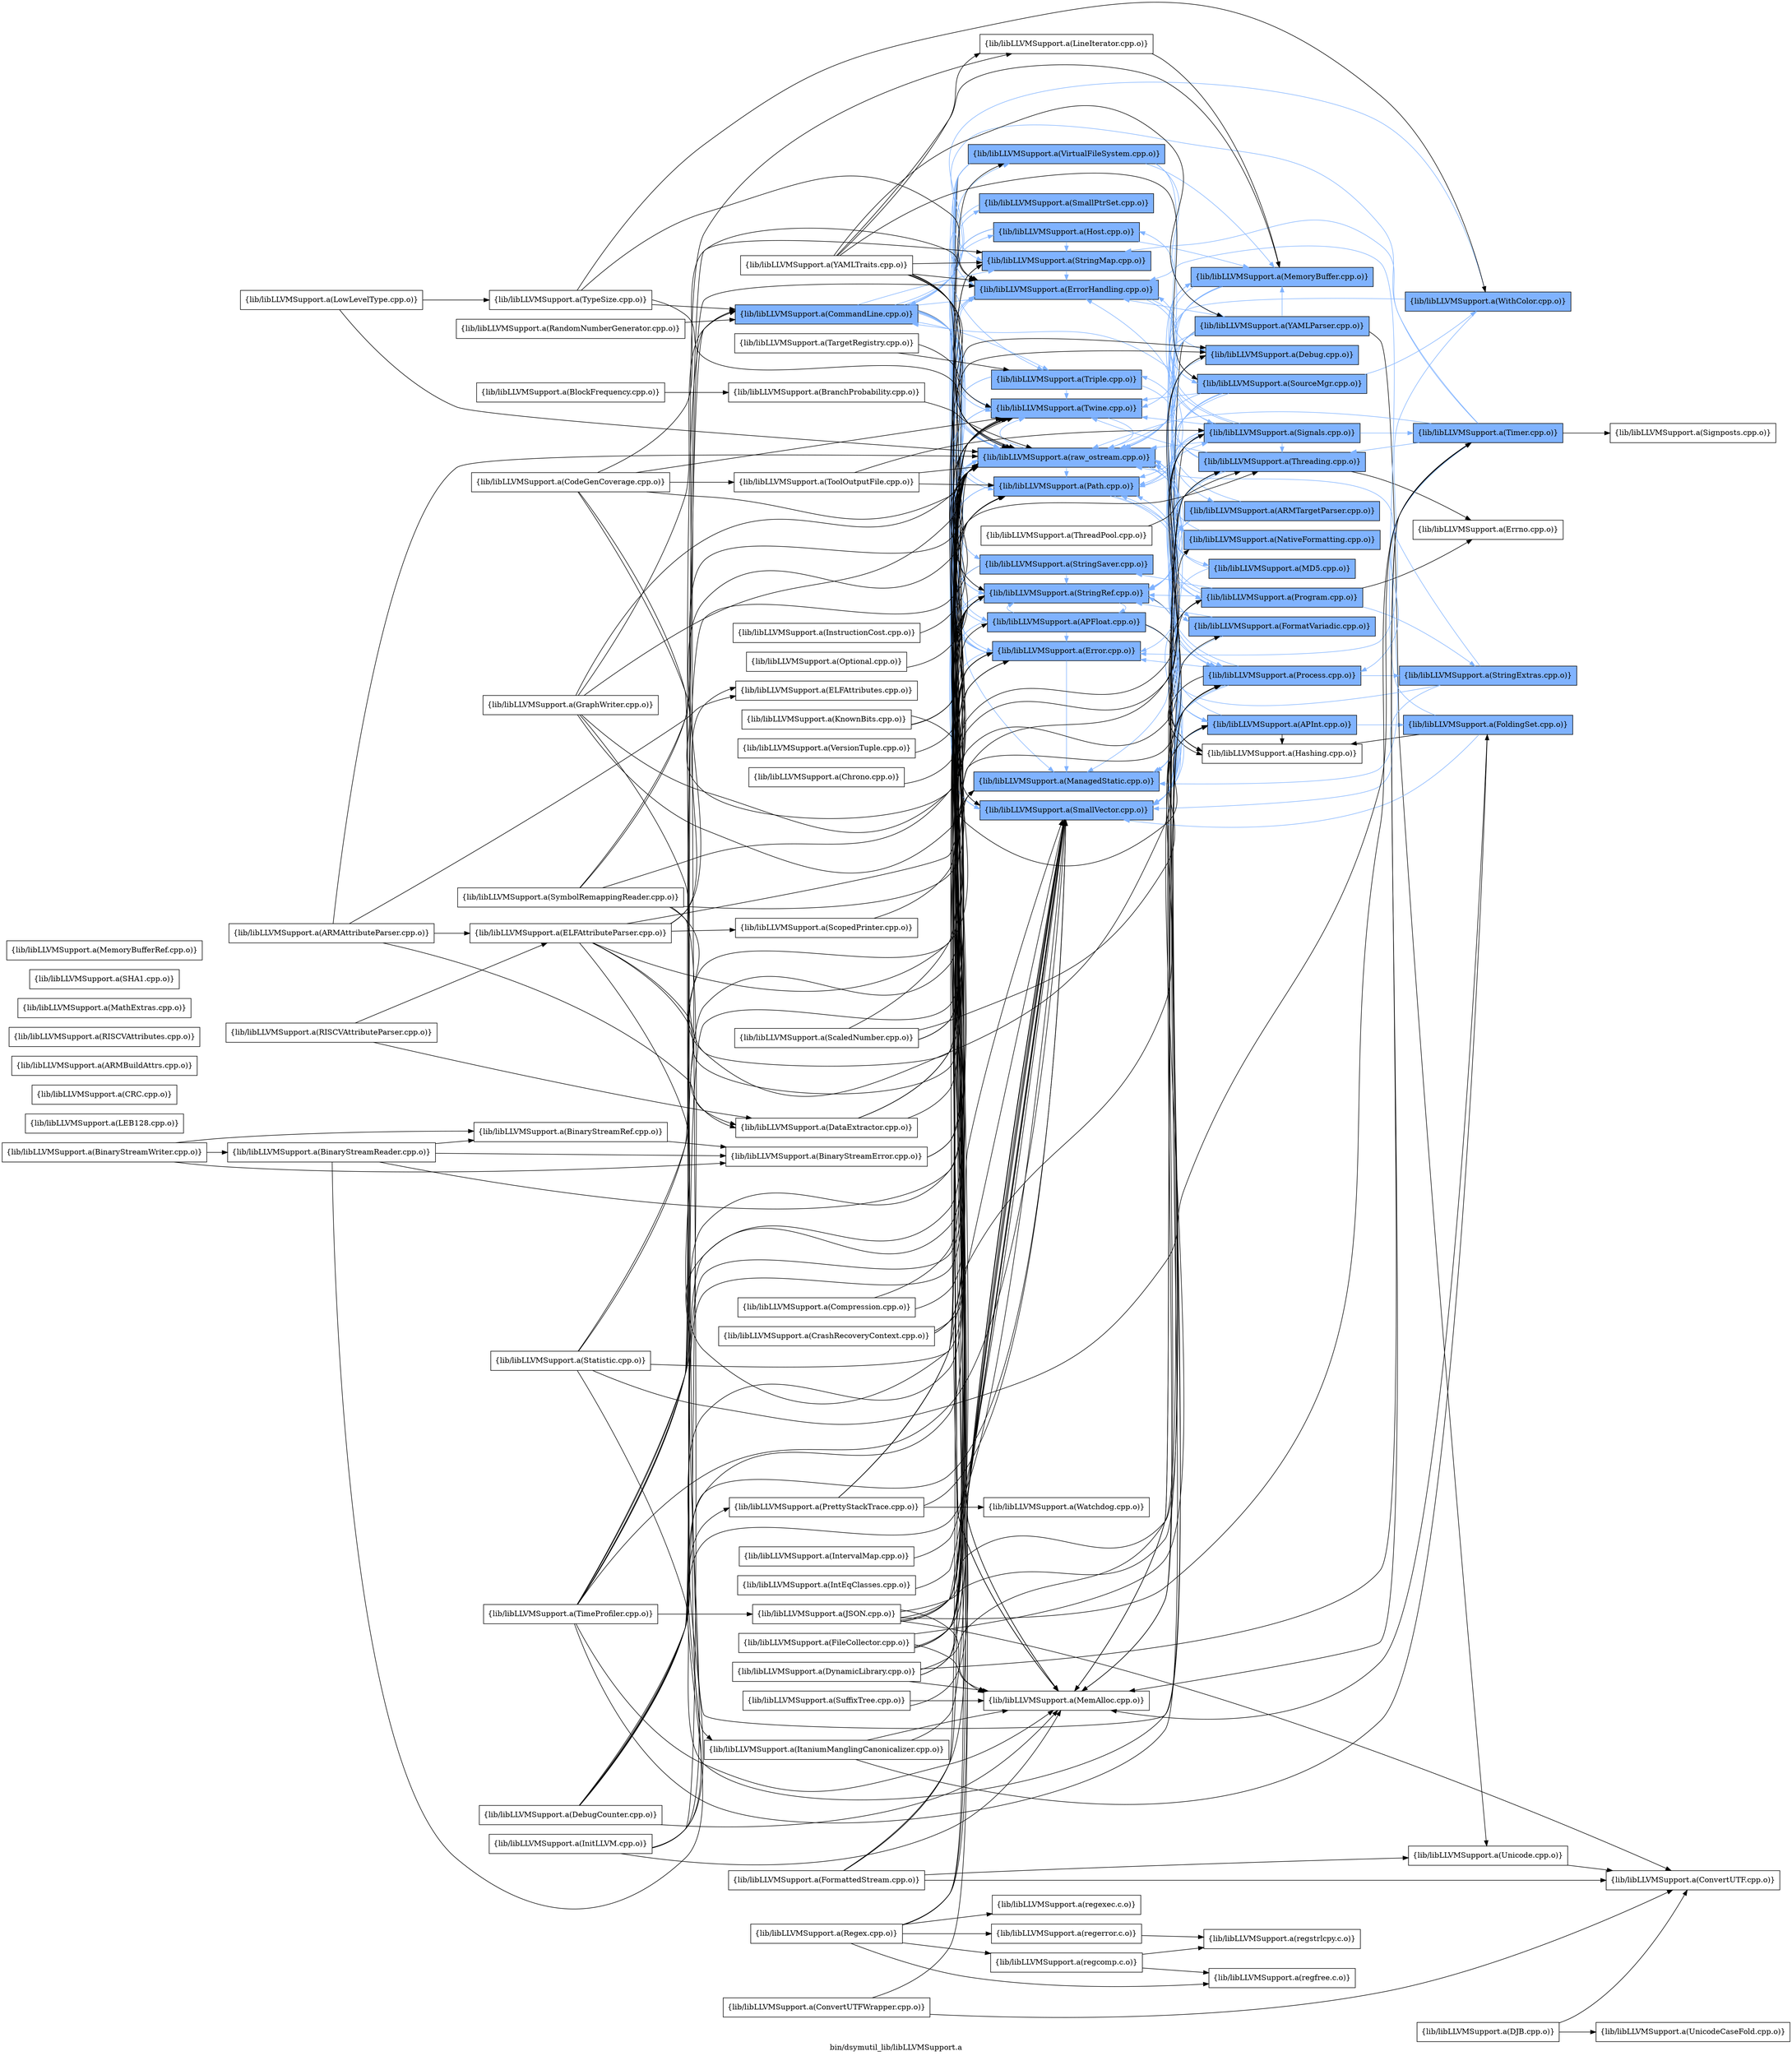 digraph "bin/dsymutil_lib/libLLVMSupport.a" {
	label="bin/dsymutil_lib/libLLVMSupport.a";
	rankdir=LR;
	{ rank=same; Node0x5624faff5dd8;  }
	{ rank=same; Node0x5624fb008b18; Node0x5624faffcb38; Node0x5624faffbcd8; Node0x5624fb003848; Node0x5624fb004658; Node0x5624fafea7a8; Node0x5624faff3ee8; Node0x5624faff26d8; Node0x5624faff2048; Node0x5624faff22c8; Node0x5624faff5428; Node0x5624faff46b8; Node0x5624faff0d88; Node0x5624faff3858; Node0x5624fb009a68; Node0x5624fb009428;  }
	{ rank=same; Node0x5624fb008988; Node0x5624faff8bc8; Node0x5624faffe708; Node0x5624faff58d8; Node0x5624faff6e18; Node0x5624faff4ca8; Node0x5624fb004978; Node0x5624faff4118; Node0x5624faff2778; Node0x5624faff7cc8; Node0x5624fb005be8; Node0x5624fb008d98; Node0x5624faff4b18; Node0x5624fb004f68;  }
	{ rank=same; Node0x5624faff7598; Node0x5624faff90c8; Node0x5624faff51f8; Node0x5624faff2908; Node0x5624faff6008; Node0x5624faff38f8;  }
	{ rank=same; Node0x5624faff5dd8;  }
	{ rank=same; Node0x5624fb008b18; Node0x5624faffcb38; Node0x5624faffbcd8; Node0x5624fb003848; Node0x5624fb004658; Node0x5624fafea7a8; Node0x5624faff3ee8; Node0x5624faff26d8; Node0x5624faff2048; Node0x5624faff22c8; Node0x5624faff5428; Node0x5624faff46b8; Node0x5624faff0d88; Node0x5624faff3858; Node0x5624fb009a68; Node0x5624fb009428;  }
	{ rank=same; Node0x5624fb008988; Node0x5624faff8bc8; Node0x5624faffe708; Node0x5624faff58d8; Node0x5624faff6e18; Node0x5624faff4ca8; Node0x5624fb004978; Node0x5624faff4118; Node0x5624faff2778; Node0x5624faff7cc8; Node0x5624fb005be8; Node0x5624fb008d98; Node0x5624faff4b18; Node0x5624fb004f68;  }
	{ rank=same; Node0x5624faff7598; Node0x5624faff90c8; Node0x5624faff51f8; Node0x5624faff2908; Node0x5624faff6008; Node0x5624faff38f8;  }

	Node0x5624faff5dd8 [shape=record,shape=box,group=1,style=filled,fillcolor="0.600000 0.5 1",label="{lib/libLLVMSupport.a(CommandLine.cpp.o)}"];
	Node0x5624faff5dd8 -> Node0x5624fb008b18[color="0.600000 0.5 1"];
	Node0x5624faff5dd8 -> Node0x5624faffcb38[color="0.600000 0.5 1"];
	Node0x5624faff5dd8 -> Node0x5624faffbcd8[color="0.600000 0.5 1"];
	Node0x5624faff5dd8 -> Node0x5624fb003848[color="0.600000 0.5 1"];
	Node0x5624faff5dd8 -> Node0x5624fb004658;
	Node0x5624faff5dd8 -> Node0x5624fafea7a8[color="0.600000 0.5 1"];
	Node0x5624faff5dd8 -> Node0x5624faff3ee8[color="0.600000 0.5 1"];
	Node0x5624faff5dd8 -> Node0x5624faff26d8[color="0.600000 0.5 1"];
	Node0x5624faff5dd8 -> Node0x5624faff2048[color="0.600000 0.5 1"];
	Node0x5624faff5dd8 -> Node0x5624faff22c8[color="0.600000 0.5 1"];
	Node0x5624faff5dd8 -> Node0x5624faff5428[color="0.600000 0.5 1"];
	Node0x5624faff5dd8 -> Node0x5624faff46b8[color="0.600000 0.5 1"];
	Node0x5624faff5dd8 -> Node0x5624faff0d88[color="0.600000 0.5 1"];
	Node0x5624faff5dd8 -> Node0x5624faff3858[color="0.600000 0.5 1"];
	Node0x5624faff5dd8 -> Node0x5624fb009a68[color="0.600000 0.5 1"];
	Node0x5624faff5dd8 -> Node0x5624fb009428[color="0.600000 0.5 1"];
	Node0x5624faffcb38 [shape=record,shape=box,group=1,style=filled,fillcolor="0.600000 0.5 1",label="{lib/libLLVMSupport.a(Error.cpp.o)}"];
	Node0x5624faffcb38 -> Node0x5624faffbcd8[color="0.600000 0.5 1"];
	Node0x5624faffcb38 -> Node0x5624fb003848[color="0.600000 0.5 1"];
	Node0x5624faffcb38 -> Node0x5624faff3ee8[color="0.600000 0.5 1"];
	Node0x5624faffcb38 -> Node0x5624faff46b8[color="0.600000 0.5 1"];
	Node0x5624faffcb38 -> Node0x5624faff3858[color="0.600000 0.5 1"];
	Node0x5624fafefac8 [shape=record,shape=box,group=0,label="{lib/libLLVMSupport.a(InitLLVM.cpp.o)}"];
	Node0x5624fafefac8 -> Node0x5624faffbcd8;
	Node0x5624fafefac8 -> Node0x5624fb003848;
	Node0x5624fafefac8 -> Node0x5624fb004658;
	Node0x5624fafefac8 -> Node0x5624fb006a98;
	Node0x5624fafefac8 -> Node0x5624faff58d8;
	Node0x5624fb004658 [shape=record,shape=box,group=0,label="{lib/libLLVMSupport.a(MemAlloc.cpp.o)}"];
	Node0x5624faff3ee8 [shape=record,shape=box,group=1,style=filled,fillcolor="0.600000 0.5 1",label="{lib/libLLVMSupport.a(SmallVector.cpp.o)}"];
	Node0x5624faff3ee8 -> Node0x5624faffbcd8[color="0.600000 0.5 1"];
	Node0x5624faff38f8 [shape=record,shape=box,group=1,style=filled,fillcolor="0.600000 0.5 1",label="{lib/libLLVMSupport.a(StringExtras.cpp.o)}"];
	Node0x5624faff38f8 -> Node0x5624faff3ee8[color="0.600000 0.5 1"];
	Node0x5624faff38f8 -> Node0x5624faff22c8[color="0.600000 0.5 1"];
	Node0x5624faff38f8 -> Node0x5624faff3858[color="0.600000 0.5 1"];
	Node0x5624faff22c8 [shape=record,shape=box,group=1,style=filled,fillcolor="0.600000 0.5 1",label="{lib/libLLVMSupport.a(StringRef.cpp.o)}"];
	Node0x5624faff22c8 -> Node0x5624fb008b18[color="0.600000 0.5 1"];
	Node0x5624faff22c8 -> Node0x5624fb008988[color="0.600000 0.5 1"];
	Node0x5624faff22c8 -> Node0x5624faffcb38[color="0.600000 0.5 1"];
	Node0x5624faff22c8 -> Node0x5624faff8bc8;
	Node0x5624faff22c8 -> Node0x5624faff3ee8[color="0.600000 0.5 1"];
	Node0x5624faff6f58 [shape=record,shape=box,group=0,label="{lib/libLLVMSupport.a(ThreadPool.cpp.o)}"];
	Node0x5624faff6f58 -> Node0x5624faff6e18;
	Node0x5624faff5428 [shape=record,shape=box,group=1,style=filled,fillcolor="0.600000 0.5 1",label="{lib/libLLVMSupport.a(Triple.cpp.o)}"];
	Node0x5624faff5428 -> Node0x5624faff3ee8[color="0.600000 0.5 1"];
	Node0x5624faff5428 -> Node0x5624faff22c8[color="0.600000 0.5 1"];
	Node0x5624faff5428 -> Node0x5624faff4ca8[color="0.600000 0.5 1"];
	Node0x5624faff5428 -> Node0x5624faff46b8[color="0.600000 0.5 1"];
	Node0x5624faff46b8 [shape=record,shape=box,group=1,style=filled,fillcolor="0.600000 0.5 1",label="{lib/libLLVMSupport.a(Twine.cpp.o)}"];
	Node0x5624faff46b8 -> Node0x5624faff3ee8[color="0.600000 0.5 1"];
	Node0x5624faff46b8 -> Node0x5624faff3858[color="0.600000 0.5 1"];
	Node0x5624faff0d88 [shape=record,shape=box,group=1,style=filled,fillcolor="0.600000 0.5 1",label="{lib/libLLVMSupport.a(VirtualFileSystem.cpp.o)}"];
	Node0x5624faff0d88 -> Node0x5624faffcb38[color="0.600000 0.5 1"];
	Node0x5624faff0d88 -> Node0x5624fb004658;
	Node0x5624faff0d88 -> Node0x5624fb004978[color="0.600000 0.5 1"];
	Node0x5624faff0d88 -> Node0x5624faff3ee8[color="0.600000 0.5 1"];
	Node0x5624faff0d88 -> Node0x5624faff4118[color="0.600000 0.5 1"];
	Node0x5624faff0d88 -> Node0x5624faff26d8[color="0.600000 0.5 1"];
	Node0x5624faff0d88 -> Node0x5624faff22c8[color="0.600000 0.5 1"];
	Node0x5624faff0d88 -> Node0x5624faff46b8[color="0.600000 0.5 1"];
	Node0x5624faff0d88 -> Node0x5624faff2778[color="0.600000 0.5 1"];
	Node0x5624faff0d88 -> Node0x5624faff3858[color="0.600000 0.5 1"];
	Node0x5624faff0d88 -> Node0x5624fb009428[color="0.600000 0.5 1"];
	Node0x5624faff2908 [shape=record,shape=box,group=1,style=filled,fillcolor="0.600000 0.5 1",label="{lib/libLLVMSupport.a(WithColor.cpp.o)}"];
	Node0x5624faff2908 -> Node0x5624faff5dd8[color="0.600000 0.5 1"];
	Node0x5624faff2908 -> Node0x5624faffcb38[color="0.600000 0.5 1"];
	Node0x5624faff2908 -> Node0x5624faff3858[color="0.600000 0.5 1"];
	Node0x5624faff3858 [shape=record,shape=box,group=1,style=filled,fillcolor="0.600000 0.5 1",label="{lib/libLLVMSupport.a(raw_ostream.cpp.o)}"];
	Node0x5624faff3858 -> Node0x5624faffcb38[color="0.600000 0.5 1"];
	Node0x5624faff3858 -> Node0x5624faffbcd8[color="0.600000 0.5 1"];
	Node0x5624faff3858 -> Node0x5624faff7cc8[color="0.600000 0.5 1"];
	Node0x5624faff3858 -> Node0x5624fb005be8[color="0.600000 0.5 1"];
	Node0x5624faff3858 -> Node0x5624faff3ee8[color="0.600000 0.5 1"];
	Node0x5624faff3858 -> Node0x5624faff46b8[color="0.600000 0.5 1"];
	Node0x5624faff3858 -> Node0x5624fb009428[color="0.600000 0.5 1"];
	Node0x5624faff3858 -> Node0x5624fb008d98[color="0.600000 0.5 1"];
	Node0x5624faff3858 -> Node0x5624faff4b18[color="0.600000 0.5 1"];
	Node0x5624fb009428 [shape=record,shape=box,group=1,style=filled,fillcolor="0.600000 0.5 1",label="{lib/libLLVMSupport.a(Path.cpp.o)}"];
	Node0x5624fb009428 -> Node0x5624faffcb38[color="0.600000 0.5 1"];
	Node0x5624fb009428 -> Node0x5624fb004f68[color="0.600000 0.5 1"];
	Node0x5624fb009428 -> Node0x5624faff3ee8[color="0.600000 0.5 1"];
	Node0x5624fb009428 -> Node0x5624faff22c8[color="0.600000 0.5 1"];
	Node0x5624fb009428 -> Node0x5624faff46b8[color="0.600000 0.5 1"];
	Node0x5624fb009428 -> Node0x5624fb008d98[color="0.600000 0.5 1"];
	Node0x5624fb009428 -> Node0x5624faff58d8[color="0.600000 0.5 1"];
	Node0x5624faff6788 [shape=record,shape=box,group=0,label="{lib/libLLVMSupport.a(Chrono.cpp.o)}"];
	Node0x5624faff6788 -> Node0x5624faff3858;
	Node0x5624faff8bc8 [shape=record,shape=box,group=0,label="{lib/libLLVMSupport.a(Hashing.cpp.o)}"];
	Node0x5624fb004978 [shape=record,shape=box,group=1,style=filled,fillcolor="0.600000 0.5 1",label="{lib/libLLVMSupport.a(MemoryBuffer.cpp.o)}"];
	Node0x5624fb004978 -> Node0x5624faffcb38[color="0.600000 0.5 1"];
	Node0x5624fb004978 -> Node0x5624faff3ee8[color="0.600000 0.5 1"];
	Node0x5624fb004978 -> Node0x5624faff46b8[color="0.600000 0.5 1"];
	Node0x5624fb004978 -> Node0x5624fb009428[color="0.600000 0.5 1"];
	Node0x5624fb004978 -> Node0x5624fb008d98[color="0.600000 0.5 1"];
	Node0x5624fb004978 -> Node0x5624faff4b18[color="0.600000 0.5 1"];
	Node0x5624faff26d8 [shape=record,shape=box,group=1,style=filled,fillcolor="0.600000 0.5 1",label="{lib/libLLVMSupport.a(StringMap.cpp.o)}"];
	Node0x5624faff26d8 -> Node0x5624faffbcd8[color="0.600000 0.5 1"];
	Node0x5624faff4208 [shape=record,shape=box,group=0,label="{lib/libLLVMSupport.a(YAMLTraits.cpp.o)}"];
	Node0x5624faff4208 -> Node0x5624faffbcd8;
	Node0x5624faff4208 -> Node0x5624fb0026c8;
	Node0x5624faff4208 -> Node0x5624fb004658;
	Node0x5624faff4208 -> Node0x5624fb004978;
	Node0x5624faff4208 -> Node0x5624faff3ee8;
	Node0x5624faff4208 -> Node0x5624faff4118;
	Node0x5624faff4208 -> Node0x5624faff26d8;
	Node0x5624faff4208 -> Node0x5624faff22c8;
	Node0x5624faff4208 -> Node0x5624faff46b8;
	Node0x5624faff4208 -> Node0x5624faff2778;
	Node0x5624faff4208 -> Node0x5624faff3858;
	Node0x5624faffed98 [shape=record,shape=box,group=0,label="{lib/libLLVMSupport.a(DataExtractor.cpp.o)}"];
	Node0x5624faffed98 -> Node0x5624faffcb38;
	Node0x5624faffed98 -> Node0x5624faff22c8;
	Node0x5624faffed98 -> Node0x5624faff3858;
	Node0x5624faffdd08 [shape=record,shape=box,group=0,label="{lib/libLLVMSupport.a(DJB.cpp.o)}"];
	Node0x5624faffdd08 -> Node0x5624fb0009b8;
	Node0x5624faffdd08 -> Node0x5624fb0070d8;
	Node0x5624faff7598 [shape=record,shape=box,group=1,style=filled,fillcolor="0.600000 0.5 1",label="{lib/libLLVMSupport.a(FoldingSet.cpp.o)}"];
	Node0x5624faff7598 -> Node0x5624faffbcd8[color="0.600000 0.5 1"];
	Node0x5624faff7598 -> Node0x5624faff8bc8;
	Node0x5624faff7598 -> Node0x5624fb004658;
	Node0x5624faff7598 -> Node0x5624faff3ee8[color="0.600000 0.5 1"];
	Node0x5624faff0ce8 [shape=record,shape=box,group=0,label="{lib/libLLVMSupport.a(LEB128.cpp.o)}"];
	Node0x5624faff4b18 [shape=record,shape=box,group=1,style=filled,fillcolor="0.600000 0.5 1",label="{lib/libLLVMSupport.a(Program.cpp.o)}"];
	Node0x5624faff4b18 -> Node0x5624fb004658;
	Node0x5624faff4b18 -> Node0x5624faff3ee8[color="0.600000 0.5 1"];
	Node0x5624faff4b18 -> Node0x5624faff38f8[color="0.600000 0.5 1"];
	Node0x5624faff4b18 -> Node0x5624faff2048[color="0.600000 0.5 1"];
	Node0x5624faff4b18 -> Node0x5624faff22c8[color="0.600000 0.5 1"];
	Node0x5624faff4b18 -> Node0x5624faff3858[color="0.600000 0.5 1"];
	Node0x5624faff4b18 -> Node0x5624fb009428[color="0.600000 0.5 1"];
	Node0x5624faff4b18 -> Node0x5624faff51f8;
	Node0x5624faff6878 [shape=record,shape=box,group=0,label="{lib/libLLVMSupport.a(FileCollector.cpp.o)}"];
	Node0x5624faff6878 -> Node0x5624fb004658;
	Node0x5624faff6878 -> Node0x5624faff3ee8;
	Node0x5624faff6878 -> Node0x5624faff26d8;
	Node0x5624faff6878 -> Node0x5624faff22c8;
	Node0x5624faff6878 -> Node0x5624faff46b8;
	Node0x5624faff6878 -> Node0x5624faff0d88;
	Node0x5624faff6878 -> Node0x5624faff3858;
	Node0x5624faff6878 -> Node0x5624fb009428;
	Node0x5624faff6878 -> Node0x5624fb008d98;
	Node0x5624faffbcd8 [shape=record,shape=box,group=1,style=filled,fillcolor="0.600000 0.5 1",label="{lib/libLLVMSupport.a(ErrorHandling.cpp.o)}"];
	Node0x5624faffbcd8 -> Node0x5624faffe708[color="0.600000 0.5 1"];
	Node0x5624faffbcd8 -> Node0x5624faff46b8[color="0.600000 0.5 1"];
	Node0x5624faffbcd8 -> Node0x5624faff3858[color="0.600000 0.5 1"];
	Node0x5624faffbcd8 -> Node0x5624faff58d8[color="0.600000 0.5 1"];
	Node0x5624fb008b18 [shape=record,shape=box,group=1,style=filled,fillcolor="0.600000 0.5 1",label="{lib/libLLVMSupport.a(APFloat.cpp.o)}"];
	Node0x5624fb008b18 -> Node0x5624fb008988[color="0.600000 0.5 1"];
	Node0x5624fb008b18 -> Node0x5624faffcb38[color="0.600000 0.5 1"];
	Node0x5624fb008b18 -> Node0x5624faff8bc8;
	Node0x5624fb008b18 -> Node0x5624faff3ee8[color="0.600000 0.5 1"];
	Node0x5624fb008b18 -> Node0x5624faff22c8[color="0.600000 0.5 1"];
	Node0x5624fb008b18 -> Node0x5624faff3858[color="0.600000 0.5 1"];
	Node0x5624fb008988 [shape=record,shape=box,group=1,style=filled,fillcolor="0.600000 0.5 1",label="{lib/libLLVMSupport.a(APInt.cpp.o)}"];
	Node0x5624fb008988 -> Node0x5624faff7598[color="0.600000 0.5 1"];
	Node0x5624fb008988 -> Node0x5624faff8bc8;
	Node0x5624fb008988 -> Node0x5624faff3ee8[color="0.600000 0.5 1"];
	Node0x5624fb008988 -> Node0x5624faff3858[color="0.600000 0.5 1"];
	Node0x5624faff10f8 [shape=record,shape=box,group=0,label="{lib/libLLVMSupport.a(KnownBits.cpp.o)}"];
	Node0x5624faff10f8 -> Node0x5624fb008988;
	Node0x5624faff10f8 -> Node0x5624faffe708;
	Node0x5624faff10f8 -> Node0x5624faff3858;
	Node0x5624fafea7a8 [shape=record,shape=box,group=1,style=filled,fillcolor="0.600000 0.5 1",label="{lib/libLLVMSupport.a(SmallPtrSet.cpp.o)}"];
	Node0x5624fafea7a8 -> Node0x5624faffbcd8[color="0.600000 0.5 1"];
	Node0x5624faff6698 [shape=record,shape=box,group=0,label="{lib/libLLVMSupport.a(TypeSize.cpp.o)}"];
	Node0x5624faff6698 -> Node0x5624faff5dd8;
	Node0x5624faff6698 -> Node0x5624faffbcd8;
	Node0x5624faff6698 -> Node0x5624faff2908;
	Node0x5624faff6698 -> Node0x5624faff3858;
	Node0x5624faffe708 [shape=record,shape=box,group=1,style=filled,fillcolor="0.600000 0.5 1",label="{lib/libLLVMSupport.a(Debug.cpp.o)}"];
	Node0x5624faffe708 -> Node0x5624fb003848[color="0.600000 0.5 1"];
	Node0x5624faffe708 -> Node0x5624faff3858[color="0.600000 0.5 1"];
	Node0x5624fb003848 [shape=record,shape=box,group=1,style=filled,fillcolor="0.600000 0.5 1",label="{lib/libLLVMSupport.a(ManagedStatic.cpp.o)}"];
	Node0x5624fb003848 -> Node0x5624faff6e18[color="0.600000 0.5 1"];
	Node0x5624faff4c08 [shape=record,shape=box,group=0,label="{lib/libLLVMSupport.a(BranchProbability.cpp.o)}"];
	Node0x5624faff4c08 -> Node0x5624faff3858;
	Node0x5624fb002e48 [shape=record,shape=box,group=0,label="{lib/libLLVMSupport.a(LowLevelType.cpp.o)}"];
	Node0x5624fb002e48 -> Node0x5624faff6698;
	Node0x5624fb002e48 -> Node0x5624faff3858;
	Node0x5624faff5b08 [shape=record,shape=box,group=0,label="{lib/libLLVMSupport.a(CodeGenCoverage.cpp.o)}"];
	Node0x5624faff5b08 -> Node0x5624faffbcd8;
	Node0x5624faff5b08 -> Node0x5624faff84e8;
	Node0x5624faff5b08 -> Node0x5624faff46b8;
	Node0x5624faff5b08 -> Node0x5624faff3858;
	Node0x5624faff5b08 -> Node0x5624fb008d98;
	Node0x5624faff5b08 -> Node0x5624faff6e18;
	Node0x5624faff8948 [shape=record,shape=box,group=0,label="{lib/libLLVMSupport.a(GraphWriter.cpp.o)}"];
	Node0x5624faff8948 -> Node0x5624faff5dd8;
	Node0x5624faff8948 -> Node0x5624faff22c8;
	Node0x5624faff8948 -> Node0x5624faff46b8;
	Node0x5624faff8948 -> Node0x5624faff3858;
	Node0x5624faff8948 -> Node0x5624fb009428;
	Node0x5624faff8948 -> Node0x5624faff4b18;
	Node0x5624fb00a198 [shape=record,shape=box,group=0,label="{lib/libLLVMSupport.a(DynamicLibrary.cpp.o)}"];
	Node0x5624fb00a198 -> Node0x5624fb003848;
	Node0x5624fb00a198 -> Node0x5624fb004658;
	Node0x5624fb00a198 -> Node0x5624faff26d8;
	Node0x5624fb00a198 -> Node0x5624faff90c8;
	Node0x5624fb00a198 -> Node0x5624faff6e18;
	Node0x5624fb004f68 [shape=record,shape=box,group=1,style=filled,fillcolor="0.600000 0.5 1",label="{lib/libLLVMSupport.a(MD5.cpp.o)}"];
	Node0x5624fb004f68 -> Node0x5624faff3ee8[color="0.600000 0.5 1"];
	Node0x5624fb004f68 -> Node0x5624faff3858[color="0.600000 0.5 1"];
	Node0x5624faff6148 [shape=record,shape=box,group=0,label="{lib/libLLVMSupport.a(TargetRegistry.cpp.o)}"];
	Node0x5624faff6148 -> Node0x5624faff5428;
	Node0x5624faff6148 -> Node0x5624faff3858;
	Node0x5624faff90c8 [shape=record,shape=box,group=1,style=filled,fillcolor="0.600000 0.5 1",label="{lib/libLLVMSupport.a(Timer.cpp.o)}"];
	Node0x5624faff90c8 -> Node0x5624faff5dd8[color="0.600000 0.5 1"];
	Node0x5624faff90c8 -> Node0x5624fb003848[color="0.600000 0.5 1"];
	Node0x5624faff90c8 -> Node0x5624fb004658;
	Node0x5624faff90c8 -> Node0x5624faff26d8[color="0.600000 0.5 1"];
	Node0x5624faff90c8 -> Node0x5624faff8c68;
	Node0x5624faff90c8 -> Node0x5624faff3858[color="0.600000 0.5 1"];
	Node0x5624faff90c8 -> Node0x5624fb008d98[color="0.600000 0.5 1"];
	Node0x5624faff90c8 -> Node0x5624faff6e18[color="0.600000 0.5 1"];
	Node0x5624faff4118 [shape=record,shape=box,group=1,style=filled,fillcolor="0.600000 0.5 1",label="{lib/libLLVMSupport.a(SourceMgr.cpp.o)}"];
	Node0x5624faff4118 -> Node0x5624fb004978[color="0.600000 0.5 1"];
	Node0x5624faff4118 -> Node0x5624faff3ee8[color="0.600000 0.5 1"];
	Node0x5624faff4118 -> Node0x5624faff22c8[color="0.600000 0.5 1"];
	Node0x5624faff4118 -> Node0x5624faff46b8[color="0.600000 0.5 1"];
	Node0x5624faff4118 -> Node0x5624faff2908[color="0.600000 0.5 1"];
	Node0x5624faff4118 -> Node0x5624faff3858[color="0.600000 0.5 1"];
	Node0x5624faff4118 -> Node0x5624fb009428[color="0.600000 0.5 1"];
	Node0x5624faff4ed8 [shape=record,shape=box,group=0,label="{lib/libLLVMSupport.a(BinaryStreamWriter.cpp.o)}"];
	Node0x5624faff4ed8 -> Node0x5624faff7638;
	Node0x5624faff4ed8 -> Node0x5624faff9118;
	Node0x5624faff4ed8 -> Node0x5624faff8588;
	Node0x5624faff7cc8 [shape=record,shape=box,group=1,style=filled,fillcolor="0.600000 0.5 1",label="{lib/libLLVMSupport.a(FormatVariadic.cpp.o)}"];
	Node0x5624faff7cc8 -> Node0x5624faff3ee8[color="0.600000 0.5 1"];
	Node0x5624faff7cc8 -> Node0x5624faff22c8[color="0.600000 0.5 1"];
	Node0x5624fb005be8 [shape=record,shape=box,group=1,style=filled,fillcolor="0.600000 0.5 1",label="{lib/libLLVMSupport.a(NativeFormatting.cpp.o)}"];
	Node0x5624fb005be8 -> Node0x5624faff3ee8[color="0.600000 0.5 1"];
	Node0x5624fb005be8 -> Node0x5624faff3858[color="0.600000 0.5 1"];
	Node0x5624fafeb428 [shape=record,shape=box,group=0,label="{lib/libLLVMSupport.a(ScopedPrinter.cpp.o)}"];
	Node0x5624fafeb428 -> Node0x5624faff3858;
	Node0x5624fb005d28 [shape=record,shape=box,group=0,label="{lib/libLLVMSupport.a(Optional.cpp.o)}"];
	Node0x5624fb005d28 -> Node0x5624faff3858;
	Node0x5624fafeff28 [shape=record,shape=box,group=0,label="{lib/libLLVMSupport.a(IntervalMap.cpp.o)}"];
	Node0x5624fafeff28 -> Node0x5624faff3ee8;
	Node0x5624faff79f8 [shape=record,shape=box,group=0,label="{lib/libLLVMSupport.a(FormattedStream.cpp.o)}"];
	Node0x5624faff79f8 -> Node0x5624fb0009b8;
	Node0x5624faff79f8 -> Node0x5624faffe708;
	Node0x5624faff79f8 -> Node0x5624faff3ee8;
	Node0x5624faff79f8 -> Node0x5624faff6008;
	Node0x5624faff79f8 -> Node0x5624faff3858;
	Node0x5624faffc9a8 [shape=record,shape=box,group=0,label="{lib/libLLVMSupport.a(Compression.cpp.o)}"];
	Node0x5624faffc9a8 -> Node0x5624faffcb38;
	Node0x5624faffc9a8 -> Node0x5624faff3ee8;
	Node0x5624faff58d8 [shape=record,shape=box,group=1,style=filled,fillcolor="0.600000 0.5 1",label="{lib/libLLVMSupport.a(Signals.cpp.o)}"];
	Node0x5624faff58d8 -> Node0x5624faff5dd8[color="0.600000 0.5 1"];
	Node0x5624faff58d8 -> Node0x5624faffbcd8[color="0.600000 0.5 1"];
	Node0x5624faff58d8 -> Node0x5624faff7cc8[color="0.600000 0.5 1"];
	Node0x5624faff58d8 -> Node0x5624fb003848[color="0.600000 0.5 1"];
	Node0x5624faff58d8 -> Node0x5624fb004658;
	Node0x5624faff58d8 -> Node0x5624fb004978[color="0.600000 0.5 1"];
	Node0x5624faff58d8 -> Node0x5624fb005be8[color="0.600000 0.5 1"];
	Node0x5624faff58d8 -> Node0x5624faff3ee8[color="0.600000 0.5 1"];
	Node0x5624faff58d8 -> Node0x5624faff22c8[color="0.600000 0.5 1"];
	Node0x5624faff58d8 -> Node0x5624faff90c8[color="0.600000 0.5 1"];
	Node0x5624faff58d8 -> Node0x5624faff46b8[color="0.600000 0.5 1"];
	Node0x5624faff58d8 -> Node0x5624faff3858[color="0.600000 0.5 1"];
	Node0x5624faff58d8 -> Node0x5624fb009428[color="0.600000 0.5 1"];
	Node0x5624faff58d8 -> Node0x5624faff4b18[color="0.600000 0.5 1"];
	Node0x5624faff58d8 -> Node0x5624faff6e18[color="0.600000 0.5 1"];
	Node0x5624fb0018b8 [shape=record,shape=box,group=0,label="{lib/libLLVMSupport.a(CRC.cpp.o)}"];
	Node0x5624fb009a68 [shape=record,shape=box,group=1,style=filled,fillcolor="0.600000 0.5 1",label="{lib/libLLVMSupport.a(Host.cpp.o)}"];
	Node0x5624fb009a68 -> Node0x5624fb004658;
	Node0x5624fb009a68 -> Node0x5624fb004978[color="0.600000 0.5 1"];
	Node0x5624fb009a68 -> Node0x5624faff26d8[color="0.600000 0.5 1"];
	Node0x5624fb009a68 -> Node0x5624faff22c8[color="0.600000 0.5 1"];
	Node0x5624fb009a68 -> Node0x5624faff5428[color="0.600000 0.5 1"];
	Node0x5624fb009a68 -> Node0x5624faff3858[color="0.600000 0.5 1"];
	Node0x5624faff2048 [shape=record,shape=box,group=1,style=filled,fillcolor="0.600000 0.5 1",label="{lib/libLLVMSupport.a(StringSaver.cpp.o)}"];
	Node0x5624faff2048 -> Node0x5624fb004658;
	Node0x5624faff2048 -> Node0x5624faff3ee8[color="0.600000 0.5 1"];
	Node0x5624faff2048 -> Node0x5624faff22c8[color="0.600000 0.5 1"];
	Node0x5624fb009108 [shape=record,shape=box,group=0,label="{lib/libLLVMSupport.a(ARMBuildAttrs.cpp.o)}"];
	Node0x5624faff6fa8 [shape=record,shape=box,group=0,label="{lib/libLLVMSupport.a(ARMAttributeParser.cpp.o)}"];
	Node0x5624faff6fa8 -> Node0x5624faffed98;
	Node0x5624faff6fa8 -> Node0x5624faffe438;
	Node0x5624faff6fa8 -> Node0x5624faffd718;
	Node0x5624faff6fa8 -> Node0x5624faff3858;
	Node0x5624faffe438 [shape=record,shape=box,group=0,label="{lib/libLLVMSupport.a(ELFAttributeParser.cpp.o)}"];
	Node0x5624faffe438 -> Node0x5624faffed98;
	Node0x5624faffe438 -> Node0x5624faffd718;
	Node0x5624faffe438 -> Node0x5624faffcb38;
	Node0x5624faffe438 -> Node0x5624fafeb428;
	Node0x5624faffe438 -> Node0x5624faff3ee8;
	Node0x5624faffe438 -> Node0x5624faff22c8;
	Node0x5624faffe438 -> Node0x5624faff46b8;
	Node0x5624faffe438 -> Node0x5624faff3858;
	Node0x5624fafec9b8 [shape=record,shape=box,group=0,label="{lib/libLLVMSupport.a(RISCVAttributes.cpp.o)}"];
	Node0x5624fafebce8 [shape=record,shape=box,group=0,label="{lib/libLLVMSupport.a(RISCVAttributeParser.cpp.o)}"];
	Node0x5624fafebce8 -> Node0x5624faffed98;
	Node0x5624fafebce8 -> Node0x5624faffe438;
	Node0x5624faff9118 [shape=record,shape=box,group=0,label="{lib/libLLVMSupport.a(BinaryStreamReader.cpp.o)}"];
	Node0x5624faff9118 -> Node0x5624faff7638;
	Node0x5624faff9118 -> Node0x5624faff8588;
	Node0x5624faff9118 -> Node0x5624faffcb38;
	Node0x5624faff9118 -> Node0x5624faff3ee8;
	Node0x5624faff7638 [shape=record,shape=box,group=0,label="{lib/libLLVMSupport.a(BinaryStreamError.cpp.o)}"];
	Node0x5624faff7638 -> Node0x5624faffcb38;
	Node0x5624faff7638 -> Node0x5624faff3858;
	Node0x5624faff8588 [shape=record,shape=box,group=0,label="{lib/libLLVMSupport.a(BinaryStreamRef.cpp.o)}"];
	Node0x5624faff8588 -> Node0x5624faff7638;
	Node0x5624fafef7f8 [shape=record,shape=box,group=0,label="{lib/libLLVMSupport.a(IntEqClasses.cpp.o)}"];
	Node0x5624fafef7f8 -> Node0x5624faff3ee8;
	Node0x5624fb003a78 [shape=record,shape=box,group=0,label="{lib/libLLVMSupport.a(MathExtras.cpp.o)}"];
	Node0x5624faff5888 [shape=record,shape=box,group=0,label="{lib/libLLVMSupport.a(BlockFrequency.cpp.o)}"];
	Node0x5624faff5888 -> Node0x5624faff4c08;
	Node0x5624fafeb0b8 [shape=record,shape=box,group=0,label="{lib/libLLVMSupport.a(ScaledNumber.cpp.o)}"];
	Node0x5624fafeb0b8 -> Node0x5624fb008b18;
	Node0x5624fafeb0b8 -> Node0x5624fb008988;
	Node0x5624fafeb0b8 -> Node0x5624faffe708;
	Node0x5624fafeb0b8 -> Node0x5624faff3858;
	Node0x5624fb0026c8 [shape=record,shape=box,group=0,label="{lib/libLLVMSupport.a(LineIterator.cpp.o)}"];
	Node0x5624fb0026c8 -> Node0x5624fb004978;
	Node0x5624fafff388 [shape=record,shape=box,group=0,label="{lib/libLLVMSupport.a(DebugCounter.cpp.o)}"];
	Node0x5624fafff388 -> Node0x5624faff5dd8;
	Node0x5624fafff388 -> Node0x5624faffe708;
	Node0x5624fafff388 -> Node0x5624fb003848;
	Node0x5624fafff388 -> Node0x5624fb004658;
	Node0x5624fafff388 -> Node0x5624faff3ee8;
	Node0x5624fafff388 -> Node0x5624faff22c8;
	Node0x5624fafff388 -> Node0x5624faff3858;
	Node0x5624faff7778 [shape=record,shape=box,group=0,label="{lib/libLLVMSupport.a(SuffixTree.cpp.o)}"];
	Node0x5624faff7778 -> Node0x5624fb004658;
	Node0x5624faff7778 -> Node0x5624faff3ee8;
	Node0x5624fb006db8 [shape=record,shape=box,group=0,label="{lib/libLLVMSupport.a(Regex.cpp.o)}"];
	Node0x5624fb006db8 -> Node0x5624faff3ee8;
	Node0x5624fb006db8 -> Node0x5624faff22c8;
	Node0x5624fb006db8 -> Node0x5624faff46b8;
	Node0x5624fb006db8 -> Node0x5624fafeb888;
	Node0x5624fb006db8 -> Node0x5624fafeb068;
	Node0x5624fb006db8 -> Node0x5624fafea8e8;
	Node0x5624fb006db8 -> Node0x5624fafec828;
	Node0x5624faff2778 [shape=record,shape=box,group=1,style=filled,fillcolor="0.600000 0.5 1",label="{lib/libLLVMSupport.a(YAMLParser.cpp.o)}"];
	Node0x5624faff2778 -> Node0x5624faffbcd8[color="0.600000 0.5 1"];
	Node0x5624faff2778 -> Node0x5624fb004658;
	Node0x5624faff2778 -> Node0x5624fb004978[color="0.600000 0.5 1"];
	Node0x5624faff2778 -> Node0x5624faff3ee8[color="0.600000 0.5 1"];
	Node0x5624faff2778 -> Node0x5624faff4118[color="0.600000 0.5 1"];
	Node0x5624faff2778 -> Node0x5624faff22c8[color="0.600000 0.5 1"];
	Node0x5624faff2778 -> Node0x5624faff6008;
	Node0x5624faff2778 -> Node0x5624faff3858[color="0.600000 0.5 1"];
	Node0x5624faffd718 [shape=record,shape=box,group=0,label="{lib/libLLVMSupport.a(ELFAttributes.cpp.o)}"];
	Node0x5624faff84e8 [shape=record,shape=box,group=0,label="{lib/libLLVMSupport.a(ToolOutputFile.cpp.o)}"];
	Node0x5624faff84e8 -> Node0x5624faff3858;
	Node0x5624faff84e8 -> Node0x5624fb009428;
	Node0x5624faff84e8 -> Node0x5624faff58d8;
	Node0x5624fb008d98 [shape=record,shape=box,group=1,style=filled,fillcolor="0.600000 0.5 1",label="{lib/libLLVMSupport.a(Process.cpp.o)}"];
	Node0x5624fb008d98 -> Node0x5624faffcb38[color="0.600000 0.5 1"];
	Node0x5624fb008d98 -> Node0x5624faff8bc8;
	Node0x5624fb008d98 -> Node0x5624fb003848[color="0.600000 0.5 1"];
	Node0x5624fb008d98 -> Node0x5624faff3ee8[color="0.600000 0.5 1"];
	Node0x5624fb008d98 -> Node0x5624faff38f8[color="0.600000 0.5 1"];
	Node0x5624fb008d98 -> Node0x5624fb009428[color="0.600000 0.5 1"];
	Node0x5624faff6e18 [shape=record,shape=box,group=1,style=filled,fillcolor="0.600000 0.5 1",label="{lib/libLLVMSupport.a(Threading.cpp.o)}"];
	Node0x5624faff6e18 -> Node0x5624faffbcd8[color="0.600000 0.5 1"];
	Node0x5624faff6e18 -> Node0x5624fb004658;
	Node0x5624faff6e18 -> Node0x5624faff3ee8[color="0.600000 0.5 1"];
	Node0x5624faff6e18 -> Node0x5624faff22c8[color="0.600000 0.5 1"];
	Node0x5624faff6e18 -> Node0x5624faff46b8[color="0.600000 0.5 1"];
	Node0x5624faff6e18 -> Node0x5624fb009a68[color="0.600000 0.5 1"];
	Node0x5624faff6e18 -> Node0x5624faff51f8;
	Node0x5624fafffb58 [shape=record,shape=box,group=0,label="{lib/libLLVMSupport.a(ConvertUTFWrapper.cpp.o)}"];
	Node0x5624fafffb58 -> Node0x5624fb0009b8;
	Node0x5624fafffb58 -> Node0x5624faff3ee8;
	Node0x5624fb0009b8 [shape=record,shape=box,group=0,label="{lib/libLLVMSupport.a(ConvertUTF.cpp.o)}"];
	Node0x5624fb0070d8 [shape=record,shape=box,group=0,label="{lib/libLLVMSupport.a(UnicodeCaseFold.cpp.o)}"];
	Node0x5624faff6008 [shape=record,shape=box,group=0,label="{lib/libLLVMSupport.a(Unicode.cpp.o)}"];
	Node0x5624faff6008 -> Node0x5624fb0009b8;
	Node0x5624fb006a98 [shape=record,shape=box,group=0,label="{lib/libLLVMSupport.a(PrettyStackTrace.cpp.o)}"];
	Node0x5624fb006a98 -> Node0x5624faff3ee8;
	Node0x5624fb006a98 -> Node0x5624faff3858;
	Node0x5624fb006a98 -> Node0x5624faff58d8;
	Node0x5624fb006a98 -> Node0x5624faff05b8;
	Node0x5624faff05b8 [shape=record,shape=box,group=0,label="{lib/libLLVMSupport.a(Watchdog.cpp.o)}"];
	Node0x5624fafeb888 [shape=record,shape=box,group=0,label="{lib/libLLVMSupport.a(regcomp.c.o)}"];
	Node0x5624fafeb888 -> Node0x5624fafec828;
	Node0x5624fafeb888 -> Node0x5624fafec0a8;
	Node0x5624fafeb068 [shape=record,shape=box,group=0,label="{lib/libLLVMSupport.a(regerror.c.o)}"];
	Node0x5624fafeb068 -> Node0x5624fafec0a8;
	Node0x5624fafea8e8 [shape=record,shape=box,group=0,label="{lib/libLLVMSupport.a(regexec.c.o)}"];
	Node0x5624fafec828 [shape=record,shape=box,group=0,label="{lib/libLLVMSupport.a(regfree.c.o)}"];
	Node0x5624faff8c68 [shape=record,shape=box,group=0,label="{lib/libLLVMSupport.a(Signposts.cpp.o)}"];
	Node0x5624faff4ca8 [shape=record,shape=box,group=1,style=filled,fillcolor="0.600000 0.5 1",label="{lib/libLLVMSupport.a(ARMTargetParser.cpp.o)}"];
	Node0x5624faff4ca8 -> Node0x5624faff3ee8[color="0.600000 0.5 1"];
	Node0x5624faff4ca8 -> Node0x5624faff22c8[color="0.600000 0.5 1"];
	Node0x5624faff4ca8 -> Node0x5624faff5428[color="0.600000 0.5 1"];
	Node0x5624faff3f88 [shape=record,shape=box,group=0,label="{lib/libLLVMSupport.a(VersionTuple.cpp.o)}"];
	Node0x5624faff3f88 -> Node0x5624faff3858;
	Node0x5624fafec0a8 [shape=record,shape=box,group=0,label="{lib/libLLVMSupport.a(regstrlcpy.c.o)}"];
	Node0x5624fb008578 [shape=record,shape=box,group=0,label="{lib/libLLVMSupport.a(CrashRecoveryContext.cpp.o)}"];
	Node0x5624fb008578 -> Node0x5624fb003848;
	Node0x5624fb008578 -> Node0x5624fb008d98;
	Node0x5624fb008578 -> Node0x5624faff58d8;
	Node0x5624faff51f8 [shape=record,shape=box,group=0,label="{lib/libLLVMSupport.a(Errno.cpp.o)}"];
	Node0x5624faff2188 [shape=record,shape=box,group=0,label="{lib/libLLVMSupport.a(JSON.cpp.o)}"];
	Node0x5624faff2188 -> Node0x5624fb0009b8;
	Node0x5624faff2188 -> Node0x5624faffcb38;
	Node0x5624faff2188 -> Node0x5624faff7cc8;
	Node0x5624faff2188 -> Node0x5624fb004658;
	Node0x5624faff2188 -> Node0x5624fb005be8;
	Node0x5624faff2188 -> Node0x5624faff3ee8;
	Node0x5624faff2188 -> Node0x5624faff22c8;
	Node0x5624faff2188 -> Node0x5624faff90c8;
	Node0x5624faff2188 -> Node0x5624faff46b8;
	Node0x5624faff2188 -> Node0x5624faff3858;
	Node0x5624faff3628 [shape=record,shape=box,group=0,label="{lib/libLLVMSupport.a(TimeProfiler.cpp.o)}"];
	Node0x5624faff3628 -> Node0x5624faffcb38;
	Node0x5624faff3628 -> Node0x5624fb004658;
	Node0x5624faff3628 -> Node0x5624faff3ee8;
	Node0x5624faff3628 -> Node0x5624faff26d8;
	Node0x5624faff3628 -> Node0x5624faff46b8;
	Node0x5624faff3628 -> Node0x5624faff3858;
	Node0x5624faff3628 -> Node0x5624fb009428;
	Node0x5624faff3628 -> Node0x5624fb008d98;
	Node0x5624faff3628 -> Node0x5624faff2188;
	Node0x5624fb0089d8 [shape=record,shape=box,group=0,label="{lib/libLLVMSupport.a(SHA1.cpp.o)}"];
	Node0x5624faff65a8 [shape=record,shape=box,group=0,label="{lib/libLLVMSupport.a(MemoryBufferRef.cpp.o)}"];
	Node0x5624fafec008 [shape=record,shape=box,group=0,label="{lib/libLLVMSupport.a(ItaniumManglingCanonicalizer.cpp.o)}"];
	Node0x5624fafec008 -> Node0x5624faff7598;
	Node0x5624fafec008 -> Node0x5624fb004658;
	Node0x5624fafec008 -> Node0x5624faff3ee8;
	Node0x5624fafecc88 [shape=record,shape=box,group=0,label="{lib/libLLVMSupport.a(SymbolRemappingReader.cpp.o)}"];
	Node0x5624fafecc88 -> Node0x5624faffcb38;
	Node0x5624fafecc88 -> Node0x5624fb0026c8;
	Node0x5624fafecc88 -> Node0x5624faff22c8;
	Node0x5624fafecc88 -> Node0x5624faff46b8;
	Node0x5624fafecc88 -> Node0x5624faff3858;
	Node0x5624fafecc88 -> Node0x5624fafec008;
	Node0x5624fb00e388 [shape=record,shape=box,group=0,label="{lib/libLLVMSupport.a(InstructionCost.cpp.o)}"];
	Node0x5624fb00e388 -> Node0x5624faff3858;
	Node0x5624fb00ff58 [shape=record,shape=box,group=0,label="{lib/libLLVMSupport.a(RandomNumberGenerator.cpp.o)}"];
	Node0x5624fb00ff58 -> Node0x5624faff5dd8;
	Node0x5624fb011718 [shape=record,shape=box,group=0,label="{lib/libLLVMSupport.a(Statistic.cpp.o)}"];
	Node0x5624fb011718 -> Node0x5624faff5dd8;
	Node0x5624fb011718 -> Node0x5624fb003848;
	Node0x5624fb011718 -> Node0x5624faff90c8;
	Node0x5624fb011718 -> Node0x5624faff3858;
	Node0x5624fb011718 -> Node0x5624faff6e18;
}
